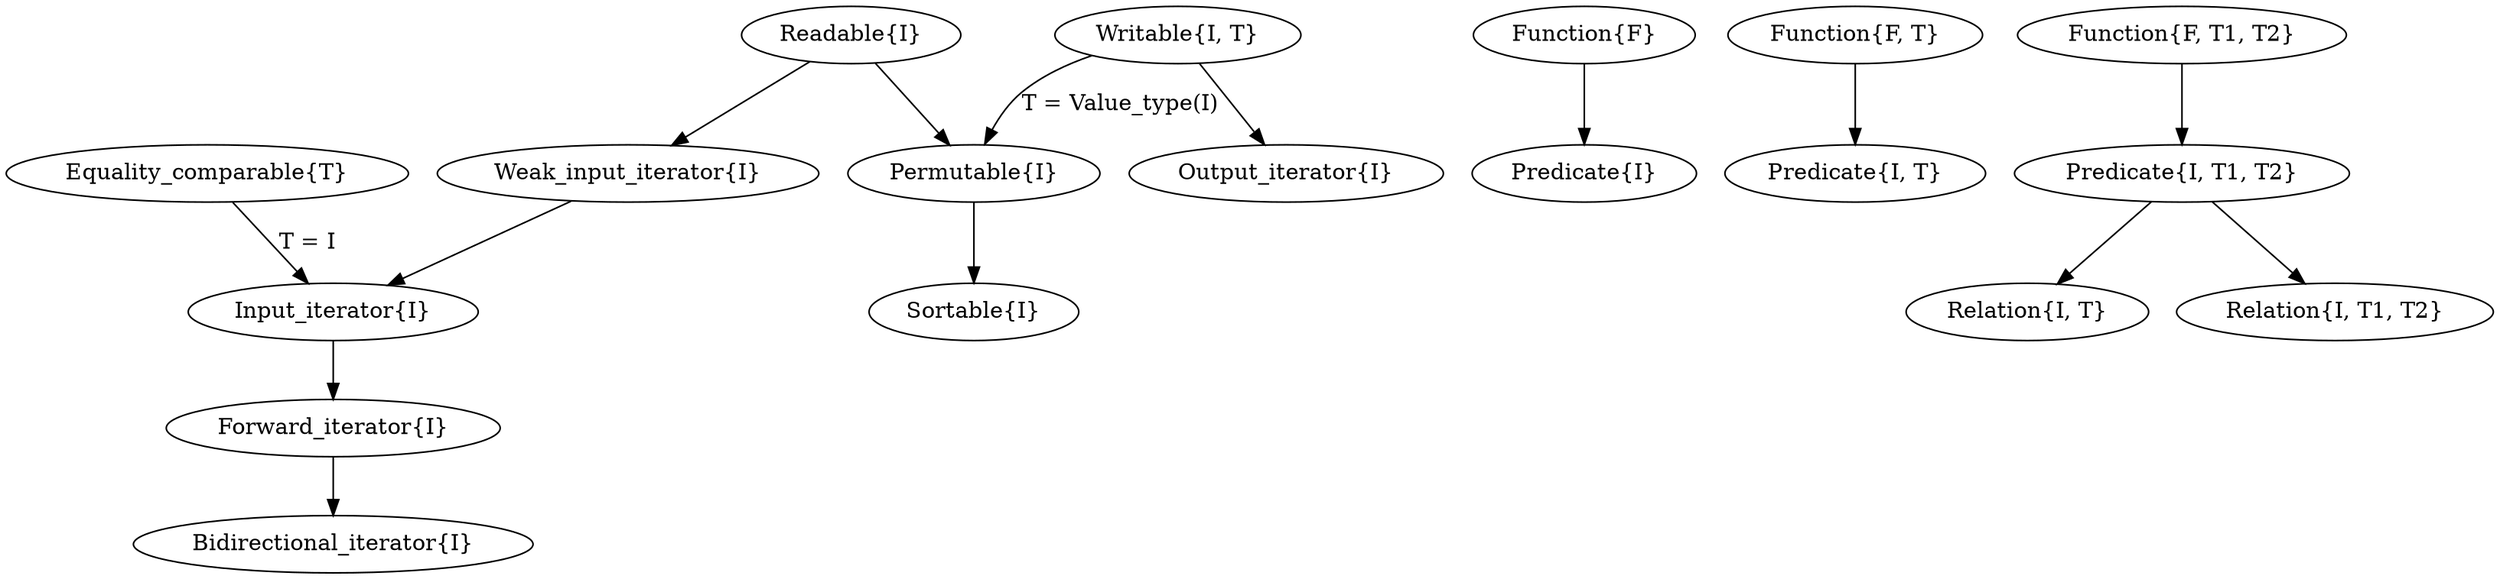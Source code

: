 digraph {
  weak_input_iterator1 [label="Weak_input_iterator{I}"];
  input_iterator1 [label="Input_iterator{I}"];
  output_iterator1 [label="Output_iterator{I}"];
  forward_iterator1 [label="Forward_iterator{I}"];
  bidirectional_iterator1 [label="Bidirectional_iterator{I}"];
  readable1 [label="Readable{I}"];
  writable1 [label="Writable{I, T}"];
  permutable1 [label="Permutable{I}"];
  equality_comparable1 [label="Equality_comparable{T}"];
  function1 [label="Function{F}"];
  function2 [label="Function{F, T}"];
  function3 [label="Function{F, T1, T2}"];
  predicate1 [label="Predicate{I}"];
  predicate2 [label="Predicate{I, T}"];
  predicate3 [label="Predicate{I, T1, T2}"];
  relation2 [label="Relation{I, T}"];
  relation3 [label="Relation{I, T1, T2}"];

  sortable1 [label="Sortable{I}"];

  readable1 -> permutable1;
  writable1 -> permutable1 [label="T = Value_type(I)"];

  writable1 -> output_iterator1;

  readable1 -> weak_input_iterator1;

  equality_comparable1 -> input_iterator1 [label="T = I"];
  weak_input_iterator1 -> input_iterator1;

  input_iterator1 -> forward_iterator1;

  forward_iterator1 -> bidirectional_iterator1;

  function1 -> predicate1;
  function2 -> predicate2;
  function3 -> predicate3;
  predicate3 -> relation2;
  predicate3 -> relation3;

  permutable1 -> sortable1;
}
